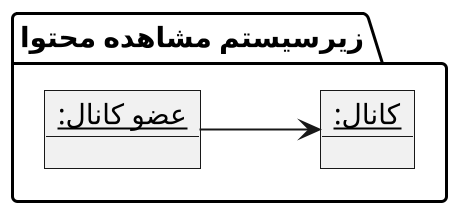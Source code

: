 @startuml leave_chanel

scale 2
left to right direction
skinparam DefaultFontName B Nazanin

package "زیرسیستم مشاهده محتوا" {
    object "__عضو کانال:__" as member
    object "__کانال:__" as chanel

    member --> chanel
}

@enduml